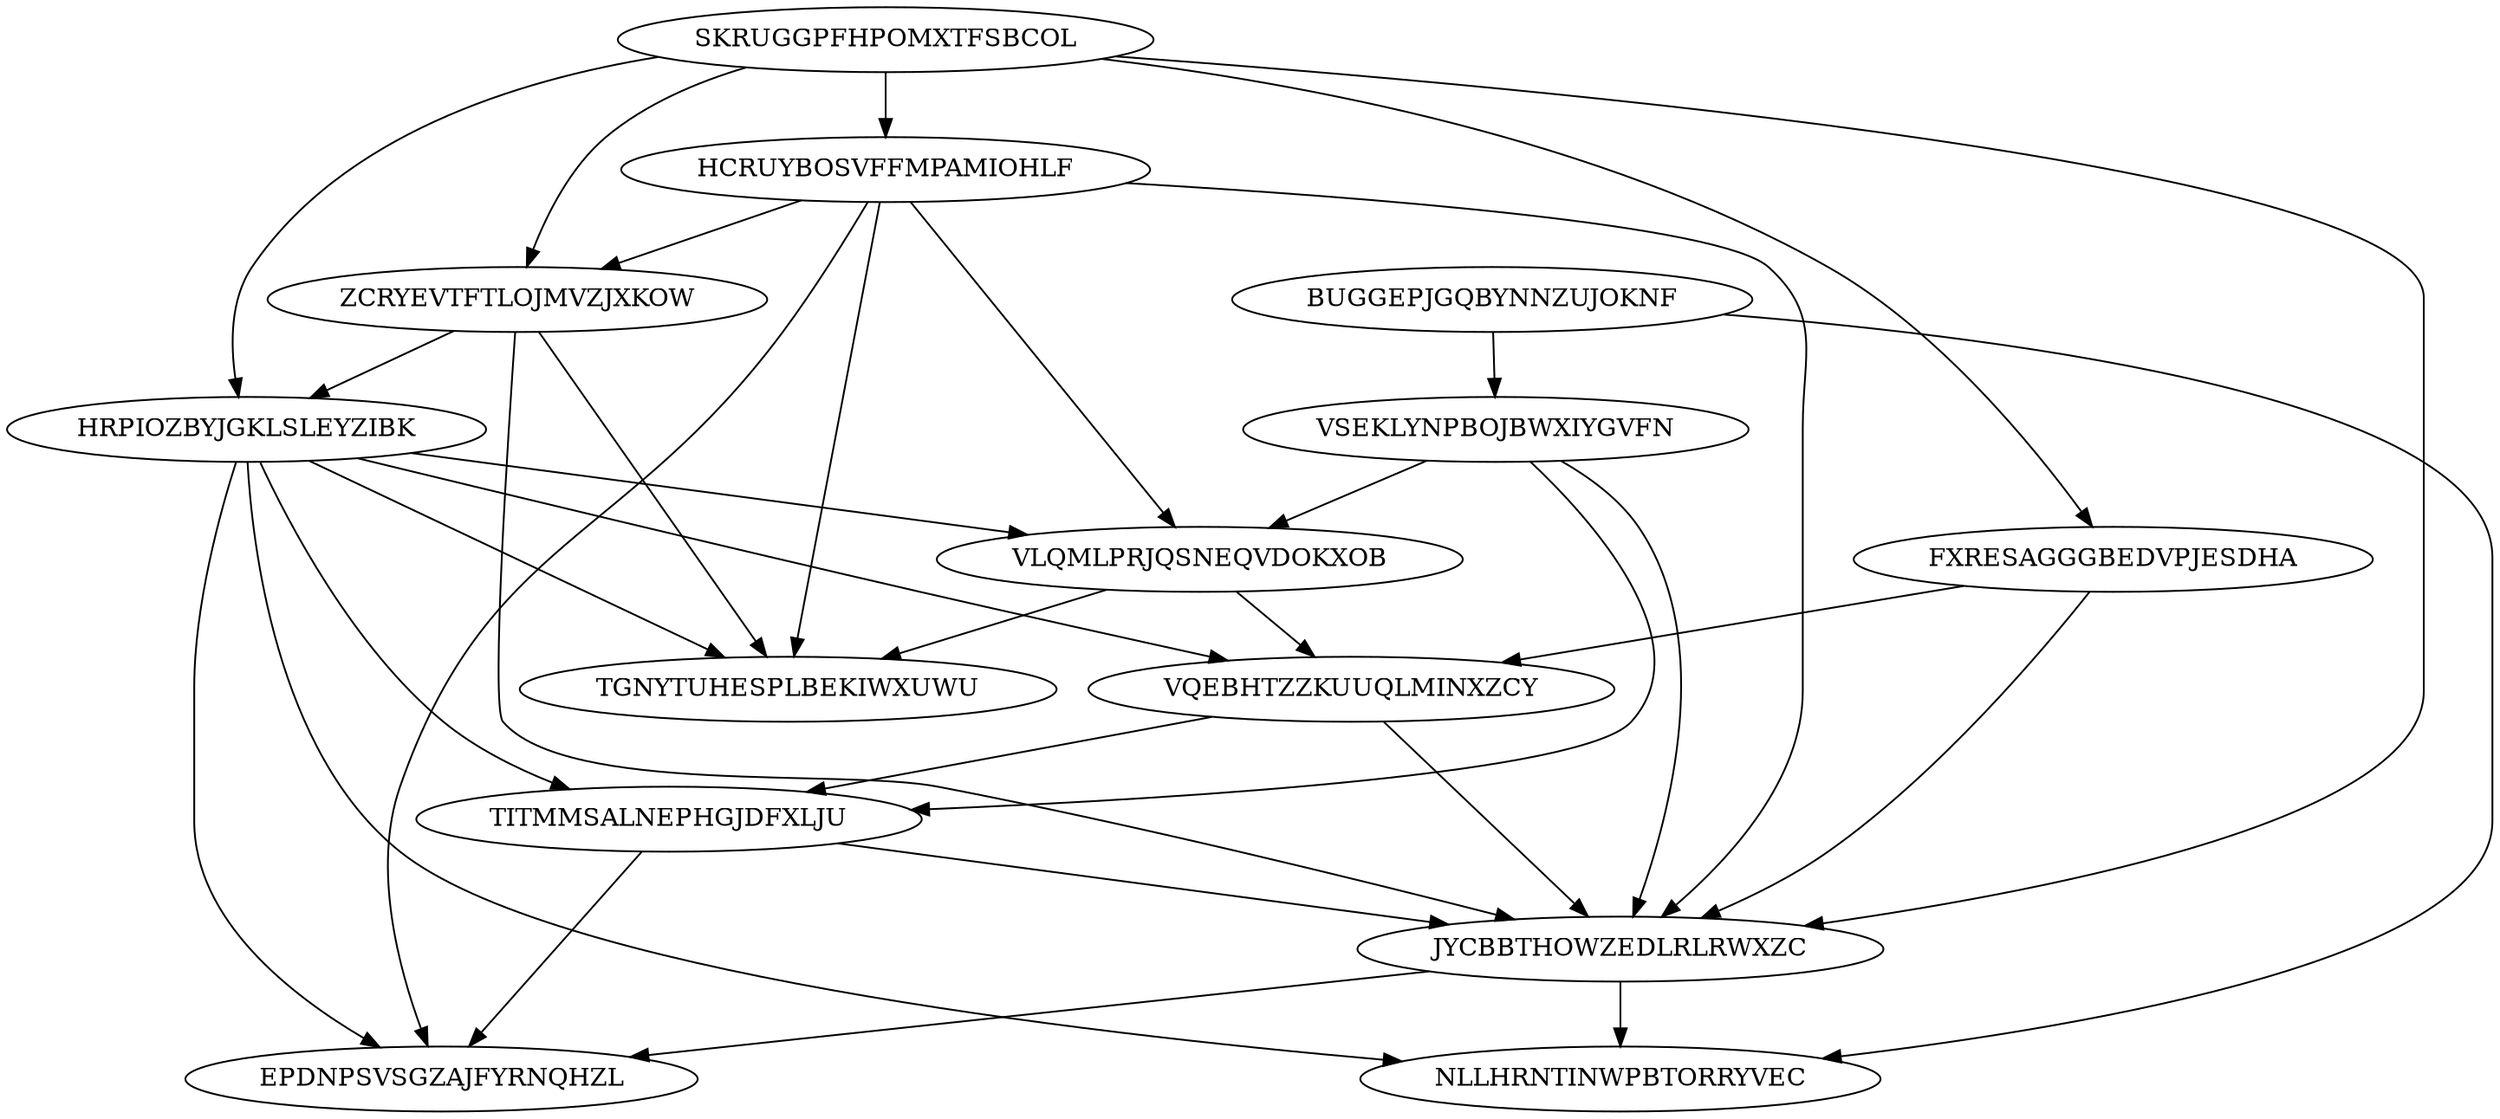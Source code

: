 digraph N14M34 {
	BUGGEPJGQBYNNZUJOKNF	[Weight=16];
	SKRUGGPFHPOMXTFSBCOL	[Weight=13];
	HCRUYBOSVFFMPAMIOHLF	[Weight=15];
	FXRESAGGGBEDVPJESDHA	[Weight=20];
	ZCRYEVTFTLOJMVZJXKOW	[Weight=12];
	VSEKLYNPBOJBWXIYGVFN	[Weight=19];
	HRPIOZBYJGKLSLEYZIBK	[Weight=16];
	VLQMLPRJQSNEQVDOKXOB	[Weight=11];
	VQEBHTZZKUUQLMINXZCY	[Weight=19];
	TITMMSALNEPHGJDFXLJU	[Weight=18];
	JYCBBTHOWZEDLRLRWXZC	[Weight=12];
	NLLHRNTINWPBTORRYVEC	[Weight=20];
	EPDNPSVSGZAJFYRNQHZL	[Weight=16];
	TGNYTUHESPLBEKIWXUWU	[Weight=12];
	SKRUGGPFHPOMXTFSBCOL -> HRPIOZBYJGKLSLEYZIBK [Weight=19];
	SKRUGGPFHPOMXTFSBCOL -> ZCRYEVTFTLOJMVZJXKOW [Weight=14];
	JYCBBTHOWZEDLRLRWXZC -> NLLHRNTINWPBTORRYVEC [Weight=15];
	VLQMLPRJQSNEQVDOKXOB -> TGNYTUHESPLBEKIWXUWU [Weight=10];
	HCRUYBOSVFFMPAMIOHLF -> TGNYTUHESPLBEKIWXUWU [Weight=13];
	TITMMSALNEPHGJDFXLJU -> JYCBBTHOWZEDLRLRWXZC [Weight=18];
	HRPIOZBYJGKLSLEYZIBK -> TITMMSALNEPHGJDFXLJU [Weight=17];
	BUGGEPJGQBYNNZUJOKNF -> VSEKLYNPBOJBWXIYGVFN [Weight=12];
	TITMMSALNEPHGJDFXLJU -> EPDNPSVSGZAJFYRNQHZL [Weight=19];
	SKRUGGPFHPOMXTFSBCOL -> JYCBBTHOWZEDLRLRWXZC [Weight=13];
	HRPIOZBYJGKLSLEYZIBK -> EPDNPSVSGZAJFYRNQHZL [Weight=17];
	VQEBHTZZKUUQLMINXZCY -> JYCBBTHOWZEDLRLRWXZC [Weight=13];
	ZCRYEVTFTLOJMVZJXKOW -> TGNYTUHESPLBEKIWXUWU [Weight=18];
	SKRUGGPFHPOMXTFSBCOL -> HCRUYBOSVFFMPAMIOHLF [Weight=10];
	HRPIOZBYJGKLSLEYZIBK -> TGNYTUHESPLBEKIWXUWU [Weight=15];
	HRPIOZBYJGKLSLEYZIBK -> VLQMLPRJQSNEQVDOKXOB [Weight=14];
	VSEKLYNPBOJBWXIYGVFN -> TITMMSALNEPHGJDFXLJU [Weight=13];
	VSEKLYNPBOJBWXIYGVFN -> VLQMLPRJQSNEQVDOKXOB [Weight=12];
	SKRUGGPFHPOMXTFSBCOL -> FXRESAGGGBEDVPJESDHA [Weight=11];
	HCRUYBOSVFFMPAMIOHLF -> EPDNPSVSGZAJFYRNQHZL [Weight=15];
	VQEBHTZZKUUQLMINXZCY -> TITMMSALNEPHGJDFXLJU [Weight=18];
	HCRUYBOSVFFMPAMIOHLF -> JYCBBTHOWZEDLRLRWXZC [Weight=10];
	JYCBBTHOWZEDLRLRWXZC -> EPDNPSVSGZAJFYRNQHZL [Weight=12];
	HCRUYBOSVFFMPAMIOHLF -> VLQMLPRJQSNEQVDOKXOB [Weight=16];
	FXRESAGGGBEDVPJESDHA -> JYCBBTHOWZEDLRLRWXZC [Weight=12];
	HRPIOZBYJGKLSLEYZIBK -> NLLHRNTINWPBTORRYVEC [Weight=10];
	HRPIOZBYJGKLSLEYZIBK -> VQEBHTZZKUUQLMINXZCY [Weight=12];
	HCRUYBOSVFFMPAMIOHLF -> ZCRYEVTFTLOJMVZJXKOW [Weight=13];
	BUGGEPJGQBYNNZUJOKNF -> NLLHRNTINWPBTORRYVEC [Weight=12];
	ZCRYEVTFTLOJMVZJXKOW -> HRPIOZBYJGKLSLEYZIBK [Weight=16];
	VLQMLPRJQSNEQVDOKXOB -> VQEBHTZZKUUQLMINXZCY [Weight=18];
	VSEKLYNPBOJBWXIYGVFN -> JYCBBTHOWZEDLRLRWXZC [Weight=15];
	FXRESAGGGBEDVPJESDHA -> VQEBHTZZKUUQLMINXZCY [Weight=16];
	ZCRYEVTFTLOJMVZJXKOW -> JYCBBTHOWZEDLRLRWXZC [Weight=15];
}
